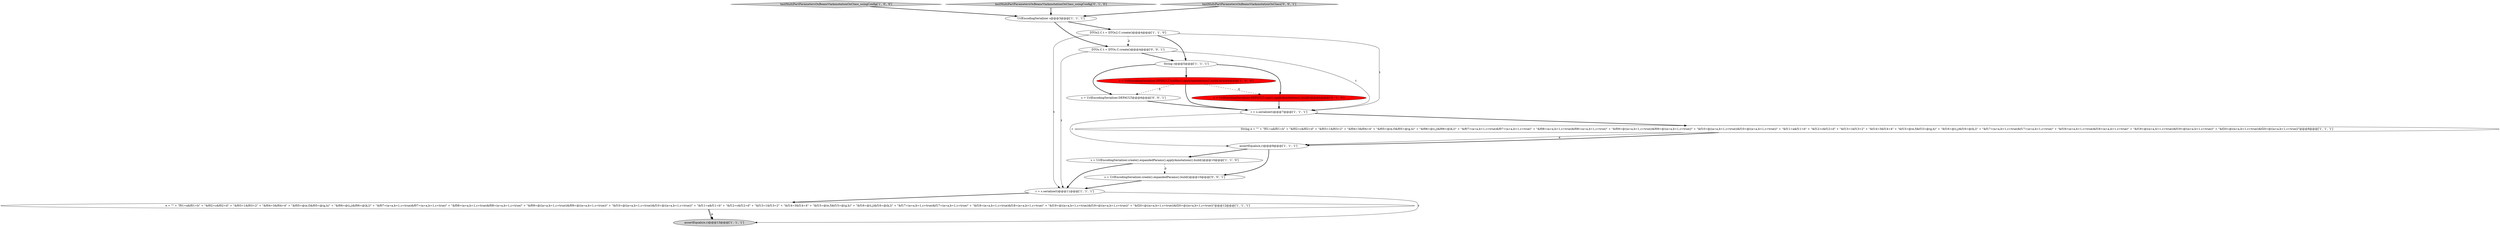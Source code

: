 digraph {
1 [style = filled, label = "assertEquals(e,r)@@@9@@@['1', '1', '1']", fillcolor = white, shape = ellipse image = "AAA0AAABBB1BBB"];
11 [style = filled, label = "e = \"\" + \"f01=a&f01=b\" + \"&f02=c&f02=d\" + \"&f03=1&f03=2\" + \"&f04=3&f04=4\" + \"&f05=@(e,f)&f05=@(g,h)\" + \"&f06=@(i,j)&f06=@(k,l)\" + \"&f07=(a=a,b=1,c=true)&f07=(a=a,b=1,c=true)\" + \"&f08=(a=a,b=1,c=true)&f08=(a=a,b=1,c=true)\" + \"&f09=@((a=a,b=1,c=true))&f09=@((a=a,b=1,c=true))\" + \"&f10=@((a=a,b=1,c=true))&f10=@((a=a,b=1,c=true))\" + \"&f11=a&f11=b\" + \"&f12=c&f12=d\" + \"&f13=1&f13=2\" + \"&f14=3&f14=4\" + \"&f15=@(e,f)&f15=@(g,h)\" + \"&f16=@(i,j)&f16=@(k,l)\" + \"&f17=(a=a,b=1,c=true)&f17=(a=a,b=1,c=true)\" + \"&f18=(a=a,b=1,c=true)&f18=(a=a,b=1,c=true)\" + \"&f19=@((a=a,b=1,c=true))&f19=@((a=a,b=1,c=true))\" + \"&f20=@((a=a,b=1,c=true))&f20=@((a=a,b=1,c=true))\"@@@12@@@['1', '1', '1']", fillcolor = white, shape = ellipse image = "AAA0AAABBB1BBB"];
13 [style = filled, label = "s = UrlEncodingSerializer.DEFAULT.copy().applyAnnotations().build()@@@6@@@['0', '1', '0']", fillcolor = red, shape = ellipse image = "AAA1AAABBB2BBB"];
5 [style = filled, label = "testMultiPartParametersOnBeansViaAnnotationOnClass_usingConfig['1', '0', '0']", fillcolor = lightgray, shape = diamond image = "AAA0AAABBB1BBB"];
7 [style = filled, label = "s = UrlEncodingSerializer.DEFAULT.builder().applyAnnotations().build()@@@6@@@['1', '0', '0']", fillcolor = red, shape = ellipse image = "AAA1AAABBB1BBB"];
15 [style = filled, label = "DTOs.C t = DTOs.C.create()@@@4@@@['0', '0', '1']", fillcolor = white, shape = ellipse image = "AAA0AAABBB3BBB"];
0 [style = filled, label = "DTOs2.C t = DTOs2.C.create()@@@4@@@['1', '1', '0']", fillcolor = white, shape = ellipse image = "AAA0AAABBB1BBB"];
2 [style = filled, label = "UrlEncodingSerializer s@@@3@@@['1', '1', '1']", fillcolor = white, shape = ellipse image = "AAA0AAABBB1BBB"];
4 [style = filled, label = "String r@@@5@@@['1', '1', '1']", fillcolor = white, shape = ellipse image = "AAA0AAABBB1BBB"];
3 [style = filled, label = "r = s.serialize(t)@@@7@@@['1', '1', '1']", fillcolor = white, shape = ellipse image = "AAA0AAABBB1BBB"];
6 [style = filled, label = "s = UrlEncodingSerializer.create().expandedParams().applyAnnotations().build()@@@10@@@['1', '1', '0']", fillcolor = white, shape = ellipse image = "AAA0AAABBB1BBB"];
8 [style = filled, label = "String e = \"\" + \"f01=a&f01=b\" + \"&f02=c&f02=d\" + \"&f03=1&f03=2\" + \"&f04=3&f04=4\" + \"&f05=@(e,f)&f05=@(g,h)\" + \"&f06=@(i,j)&f06=@(k,l)\" + \"&f07=(a=a,b=1,c=true)&f07=(a=a,b=1,c=true)\" + \"&f08=(a=a,b=1,c=true)&f08=(a=a,b=1,c=true)\" + \"&f09=@((a=a,b=1,c=true))&f09=@((a=a,b=1,c=true))\" + \"&f10=@((a=a,b=1,c=true))&f10=@((a=a,b=1,c=true))\" + \"&f11=a&f11=b\" + \"&f12=c&f12=d\" + \"&f13=1&f13=2\" + \"&f14=3&f14=4\" + \"&f15=@(e,f)&f15=@(g,h)\" + \"&f16=@(i,j)&f16=@(k,l)\" + \"&f17=(a=a,b=1,c=true)&f17=(a=a,b=1,c=true)\" + \"&f18=(a=a,b=1,c=true)&f18=(a=a,b=1,c=true)\" + \"&f19=@((a=a,b=1,c=true))&f19=@((a=a,b=1,c=true))\" + \"&f20=@((a=a,b=1,c=true))&f20=@((a=a,b=1,c=true))\"@@@8@@@['1', '1', '1']", fillcolor = white, shape = ellipse image = "AAA0AAABBB1BBB"];
9 [style = filled, label = "r = s.serialize(t)@@@11@@@['1', '1', '1']", fillcolor = white, shape = ellipse image = "AAA0AAABBB1BBB"];
12 [style = filled, label = "testMultiPartParametersOnBeansViaAnnotationOnClass_usingConfig['0', '1', '0']", fillcolor = lightgray, shape = diamond image = "AAA0AAABBB2BBB"];
14 [style = filled, label = "s = UrlEncodingSerializer.DEFAULT@@@6@@@['0', '0', '1']", fillcolor = white, shape = ellipse image = "AAA0AAABBB3BBB"];
17 [style = filled, label = "testMultiPartParametersOnBeansViaAnnotationOnClass['0', '0', '1']", fillcolor = lightgray, shape = diamond image = "AAA0AAABBB3BBB"];
16 [style = filled, label = "s = UrlEncodingSerializer.create().expandedParams().build()@@@10@@@['0', '0', '1']", fillcolor = white, shape = ellipse image = "AAA0AAABBB3BBB"];
10 [style = filled, label = "assertEquals(e,r)@@@13@@@['1', '1', '1']", fillcolor = lightgray, shape = ellipse image = "AAA0AAABBB1BBB"];
11->10 [style = solid, label="e"];
14->3 [style = bold, label=""];
4->14 [style = bold, label=""];
15->3 [style = solid, label="t"];
9->10 [style = solid, label="r"];
9->11 [style = bold, label=""];
7->14 [style = dashed, label="0"];
4->13 [style = bold, label=""];
0->15 [style = dashed, label="0"];
8->1 [style = solid, label="e"];
15->9 [style = solid, label="t"];
7->3 [style = bold, label=""];
4->7 [style = bold, label=""];
8->1 [style = bold, label=""];
0->9 [style = solid, label="t"];
5->2 [style = bold, label=""];
12->2 [style = bold, label=""];
2->0 [style = bold, label=""];
1->6 [style = bold, label=""];
6->16 [style = dashed, label="0"];
13->3 [style = bold, label=""];
17->2 [style = bold, label=""];
0->4 [style = bold, label=""];
11->10 [style = bold, label=""];
1->16 [style = bold, label=""];
3->1 [style = solid, label="r"];
3->8 [style = bold, label=""];
2->15 [style = bold, label=""];
15->4 [style = bold, label=""];
7->13 [style = dashed, label="0"];
0->3 [style = solid, label="t"];
6->9 [style = bold, label=""];
16->9 [style = bold, label=""];
}
